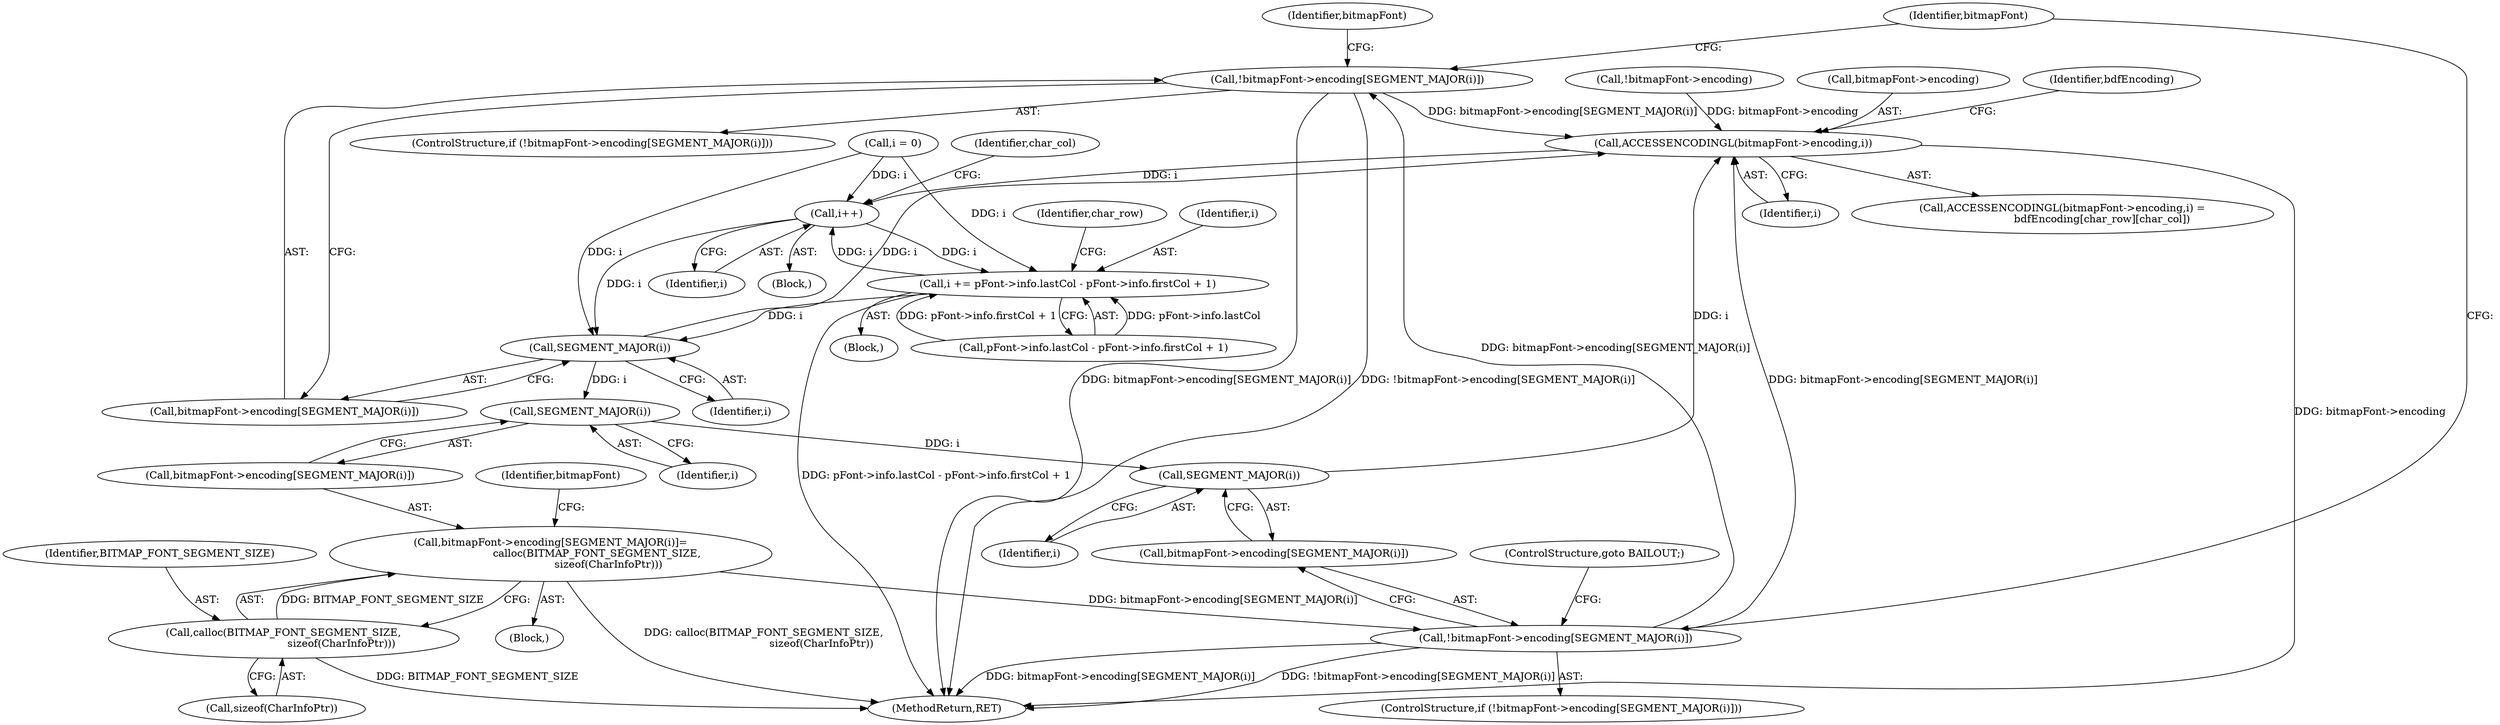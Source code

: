 digraph "0_libxfont_4d024ac10f964f6bd372ae0dd14f02772a6e5f63@array" {
"1001144" [label="(Call,!bitmapFont->encoding[SEGMENT_MAJOR(i)])"];
"1001164" [label="(Call,!bitmapFont->encoding[SEGMENT_MAJOR(i)])"];
"1001152" [label="(Call,bitmapFont->encoding[SEGMENT_MAJOR(i)]=\n                            calloc(BITMAP_FONT_SEGMENT_SIZE,\n                                   sizeof(CharInfoPtr)))"];
"1001159" [label="(Call,calloc(BITMAP_FONT_SEGMENT_SIZE,\n                                   sizeof(CharInfoPtr)))"];
"1001173" [label="(Call,ACCESSENCODINGL(bitmapFont->encoding,i))"];
"1001183" [label="(Call,i++)"];
"1001092" [label="(Call,i += pFont->info.lastCol - pFont->info.firstCol + 1)"];
"1001149" [label="(Call,SEGMENT_MAJOR(i))"];
"1001157" [label="(Call,SEGMENT_MAJOR(i))"];
"1001169" [label="(Call,SEGMENT_MAJOR(i))"];
"1001224" [label="(MethodReturn,RET)"];
"1001180" [label="(Identifier,bdfEncoding)"];
"1001177" [label="(Identifier,i)"];
"1001184" [label="(Identifier,i)"];
"1001183" [label="(Call,i++)"];
"1001084" [label="(Block,)"];
"1001094" [label="(Call,pFont->info.lastCol - pFont->info.firstCol + 1)"];
"1001164" [label="(Call,!bitmapFont->encoding[SEGMENT_MAJOR(i)])"];
"1001159" [label="(Call,calloc(BITMAP_FONT_SEGMENT_SIZE,\n                                   sizeof(CharInfoPtr)))"];
"1001171" [label="(ControlStructure,goto BAILOUT;)"];
"1001074" [label="(Identifier,char_row)"];
"1001092" [label="(Call,i += pFont->info.lastCol - pFont->info.firstCol + 1)"];
"1001157" [label="(Call,SEGMENT_MAJOR(i))"];
"1001144" [label="(Call,!bitmapFont->encoding[SEGMENT_MAJOR(i)])"];
"1001150" [label="(Identifier,i)"];
"1001163" [label="(ControlStructure,if (!bitmapFont->encoding[SEGMENT_MAJOR(i)]))"];
"1001149" [label="(Call,SEGMENT_MAJOR(i))"];
"1001153" [label="(Call,bitmapFont->encoding[SEGMENT_MAJOR(i)])"];
"1001170" [label="(Identifier,i)"];
"1001173" [label="(Call,ACCESSENCODINGL(bitmapFont->encoding,i))"];
"1001175" [label="(Identifier,bitmapFont)"];
"1001125" [label="(Identifier,char_col)"];
"1001169" [label="(Call,SEGMENT_MAJOR(i))"];
"1001161" [label="(Call,sizeof(CharInfoPtr))"];
"1001167" [label="(Identifier,bitmapFont)"];
"1001034" [label="(Call,!bitmapFont->encoding)"];
"1001145" [label="(Call,bitmapFont->encoding[SEGMENT_MAJOR(i)])"];
"1001126" [label="(Block,)"];
"1001152" [label="(Call,bitmapFont->encoding[SEGMENT_MAJOR(i)]=\n                            calloc(BITMAP_FONT_SEGMENT_SIZE,\n                                   sizeof(CharInfoPtr)))"];
"1001172" [label="(Call,ACCESSENCODINGL(bitmapFont->encoding,i) =\n                        bdfEncoding[char_row][char_col])"];
"1001165" [label="(Call,bitmapFont->encoding[SEGMENT_MAJOR(i)])"];
"1001143" [label="(ControlStructure,if (!bitmapFont->encoding[SEGMENT_MAJOR(i)]))"];
"1001174" [label="(Call,bitmapFont->encoding)"];
"1001055" [label="(Call,i = 0)"];
"1001158" [label="(Identifier,i)"];
"1001155" [label="(Identifier,bitmapFont)"];
"1001160" [label="(Identifier,BITMAP_FONT_SEGMENT_SIZE)"];
"1001093" [label="(Identifier,i)"];
"1001151" [label="(Block,)"];
"1001144" -> "1001143"  [label="AST: "];
"1001144" -> "1001145"  [label="CFG: "];
"1001145" -> "1001144"  [label="AST: "];
"1001155" -> "1001144"  [label="CFG: "];
"1001175" -> "1001144"  [label="CFG: "];
"1001144" -> "1001224"  [label="DDG: bitmapFont->encoding[SEGMENT_MAJOR(i)]"];
"1001144" -> "1001224"  [label="DDG: !bitmapFont->encoding[SEGMENT_MAJOR(i)]"];
"1001164" -> "1001144"  [label="DDG: bitmapFont->encoding[SEGMENT_MAJOR(i)]"];
"1001144" -> "1001173"  [label="DDG: bitmapFont->encoding[SEGMENT_MAJOR(i)]"];
"1001164" -> "1001163"  [label="AST: "];
"1001164" -> "1001165"  [label="CFG: "];
"1001165" -> "1001164"  [label="AST: "];
"1001171" -> "1001164"  [label="CFG: "];
"1001175" -> "1001164"  [label="CFG: "];
"1001164" -> "1001224"  [label="DDG: bitmapFont->encoding[SEGMENT_MAJOR(i)]"];
"1001164" -> "1001224"  [label="DDG: !bitmapFont->encoding[SEGMENT_MAJOR(i)]"];
"1001152" -> "1001164"  [label="DDG: bitmapFont->encoding[SEGMENT_MAJOR(i)]"];
"1001164" -> "1001173"  [label="DDG: bitmapFont->encoding[SEGMENT_MAJOR(i)]"];
"1001152" -> "1001151"  [label="AST: "];
"1001152" -> "1001159"  [label="CFG: "];
"1001153" -> "1001152"  [label="AST: "];
"1001159" -> "1001152"  [label="AST: "];
"1001167" -> "1001152"  [label="CFG: "];
"1001152" -> "1001224"  [label="DDG: calloc(BITMAP_FONT_SEGMENT_SIZE,\n                                   sizeof(CharInfoPtr))"];
"1001159" -> "1001152"  [label="DDG: BITMAP_FONT_SEGMENT_SIZE"];
"1001159" -> "1001161"  [label="CFG: "];
"1001160" -> "1001159"  [label="AST: "];
"1001161" -> "1001159"  [label="AST: "];
"1001159" -> "1001224"  [label="DDG: BITMAP_FONT_SEGMENT_SIZE"];
"1001173" -> "1001172"  [label="AST: "];
"1001173" -> "1001177"  [label="CFG: "];
"1001174" -> "1001173"  [label="AST: "];
"1001177" -> "1001173"  [label="AST: "];
"1001180" -> "1001173"  [label="CFG: "];
"1001173" -> "1001224"  [label="DDG: bitmapFont->encoding"];
"1001034" -> "1001173"  [label="DDG: bitmapFont->encoding"];
"1001169" -> "1001173"  [label="DDG: i"];
"1001149" -> "1001173"  [label="DDG: i"];
"1001173" -> "1001183"  [label="DDG: i"];
"1001183" -> "1001126"  [label="AST: "];
"1001183" -> "1001184"  [label="CFG: "];
"1001184" -> "1001183"  [label="AST: "];
"1001125" -> "1001183"  [label="CFG: "];
"1001183" -> "1001092"  [label="DDG: i"];
"1001183" -> "1001149"  [label="DDG: i"];
"1001055" -> "1001183"  [label="DDG: i"];
"1001092" -> "1001183"  [label="DDG: i"];
"1001092" -> "1001084"  [label="AST: "];
"1001092" -> "1001094"  [label="CFG: "];
"1001093" -> "1001092"  [label="AST: "];
"1001094" -> "1001092"  [label="AST: "];
"1001074" -> "1001092"  [label="CFG: "];
"1001092" -> "1001224"  [label="DDG: pFont->info.lastCol - pFont->info.firstCol + 1"];
"1001094" -> "1001092"  [label="DDG: pFont->info.lastCol"];
"1001094" -> "1001092"  [label="DDG: pFont->info.firstCol + 1"];
"1001055" -> "1001092"  [label="DDG: i"];
"1001092" -> "1001149"  [label="DDG: i"];
"1001149" -> "1001145"  [label="AST: "];
"1001149" -> "1001150"  [label="CFG: "];
"1001150" -> "1001149"  [label="AST: "];
"1001145" -> "1001149"  [label="CFG: "];
"1001055" -> "1001149"  [label="DDG: i"];
"1001149" -> "1001157"  [label="DDG: i"];
"1001157" -> "1001153"  [label="AST: "];
"1001157" -> "1001158"  [label="CFG: "];
"1001158" -> "1001157"  [label="AST: "];
"1001153" -> "1001157"  [label="CFG: "];
"1001157" -> "1001169"  [label="DDG: i"];
"1001169" -> "1001165"  [label="AST: "];
"1001169" -> "1001170"  [label="CFG: "];
"1001170" -> "1001169"  [label="AST: "];
"1001165" -> "1001169"  [label="CFG: "];
}
